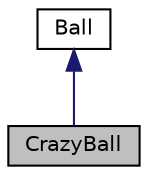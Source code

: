 digraph "CrazyBall"
{
 // LATEX_PDF_SIZE
  edge [fontname="Helvetica",fontsize="10",labelfontname="Helvetica",labelfontsize="10"];
  node [fontname="Helvetica",fontsize="10",shape=record];
  Node1 [label="CrazyBall",height=0.2,width=0.4,color="black", fillcolor="grey75", style="filled", fontcolor="black",tooltip="Ball bounces in a weird way."];
  Node2 -> Node1 [dir="back",color="midnightblue",fontsize="10",style="solid",fontname="Helvetica"];
  Node2 [label="Ball",height=0.2,width=0.4,color="black", fillcolor="white", style="filled",URL="$class_ball.html",tooltip="The base class for all the balls in the game."];
}
